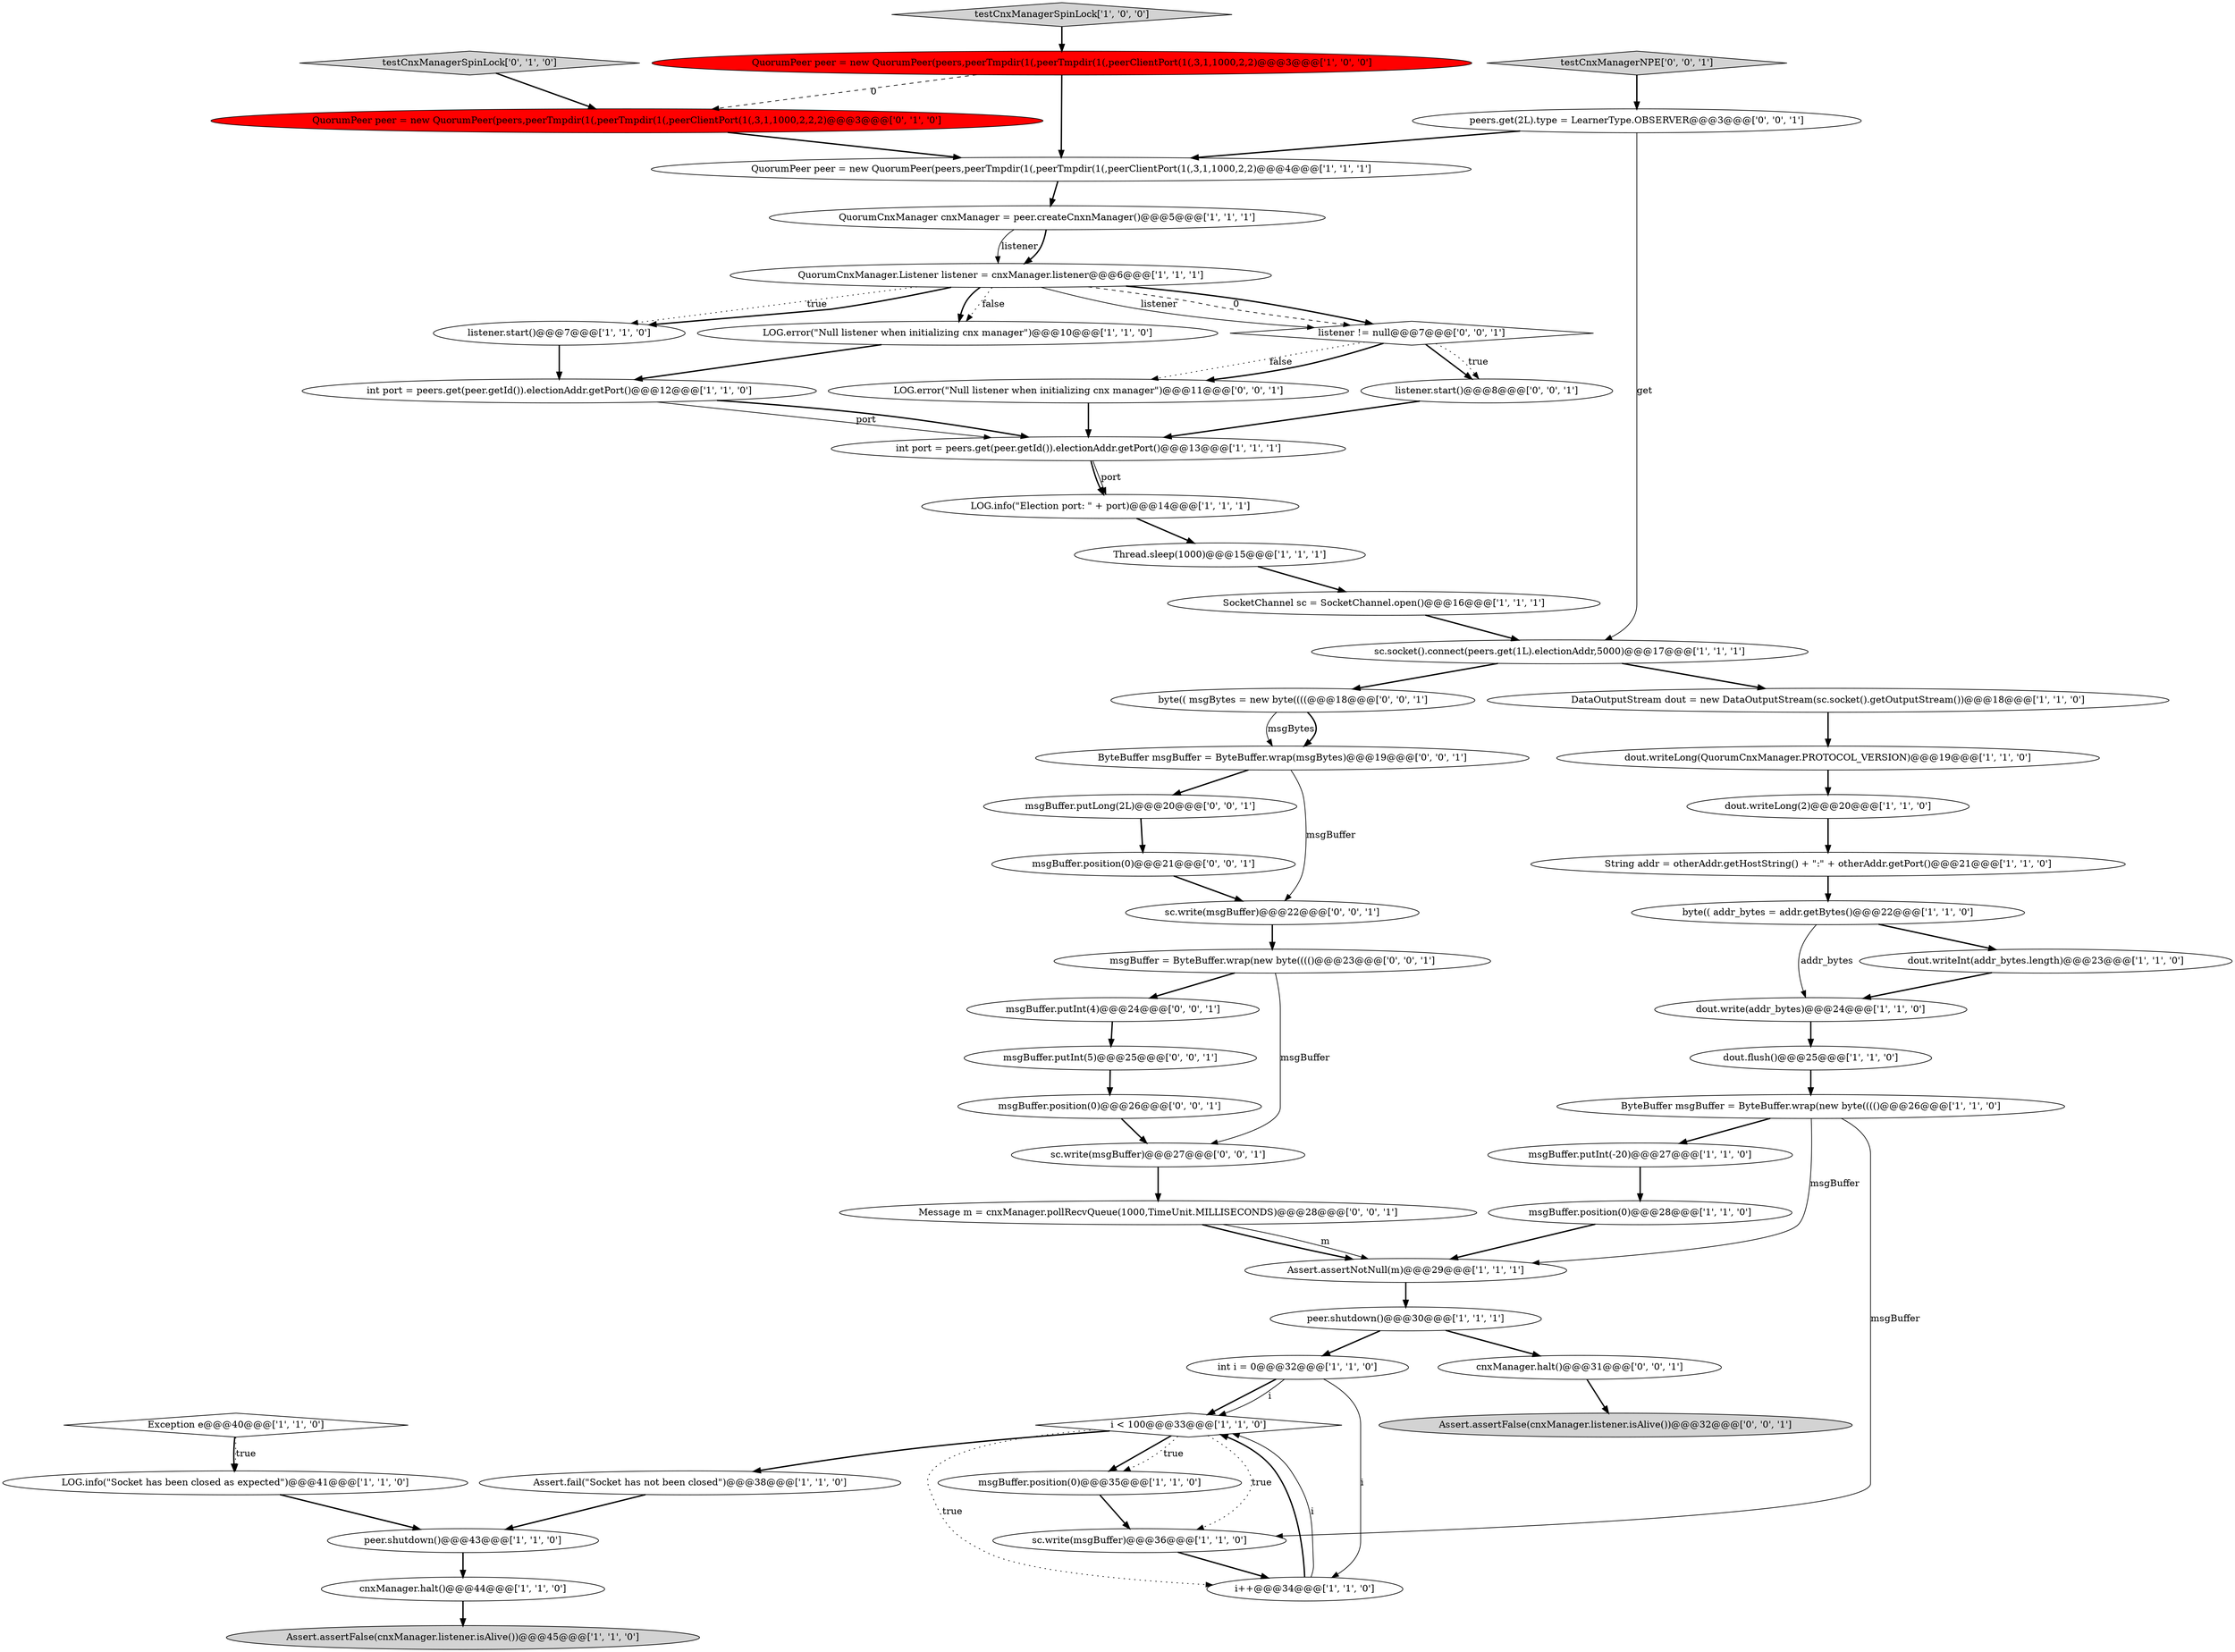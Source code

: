 digraph {
43 [style = filled, label = "msgBuffer.putInt(4)@@@24@@@['0', '0', '1']", fillcolor = white, shape = ellipse image = "AAA0AAABBB3BBB"];
8 [style = filled, label = "int i = 0@@@32@@@['1', '1', '0']", fillcolor = white, shape = ellipse image = "AAA0AAABBB1BBB"];
5 [style = filled, label = "dout.writeLong(2)@@@20@@@['1', '1', '0']", fillcolor = white, shape = ellipse image = "AAA0AAABBB1BBB"];
55 [style = filled, label = "msgBuffer.putLong(2L)@@@20@@@['0', '0', '1']", fillcolor = white, shape = ellipse image = "AAA0AAABBB3BBB"];
10 [style = filled, label = "QuorumCnxManager.Listener listener = cnxManager.listener@@@6@@@['1', '1', '1']", fillcolor = white, shape = ellipse image = "AAA0AAABBB1BBB"];
15 [style = filled, label = "cnxManager.halt()@@@44@@@['1', '1', '0']", fillcolor = white, shape = ellipse image = "AAA0AAABBB1BBB"];
35 [style = filled, label = "LOG.info(\"Socket has been closed as expected\")@@@41@@@['1', '1', '0']", fillcolor = white, shape = ellipse image = "AAA0AAABBB1BBB"];
28 [style = filled, label = "listener.start()@@@7@@@['1', '1', '0']", fillcolor = white, shape = ellipse image = "AAA0AAABBB1BBB"];
52 [style = filled, label = "cnxManager.halt()@@@31@@@['0', '0', '1']", fillcolor = white, shape = ellipse image = "AAA0AAABBB3BBB"];
11 [style = filled, label = "peer.shutdown()@@@43@@@['1', '1', '0']", fillcolor = white, shape = ellipse image = "AAA0AAABBB1BBB"];
42 [style = filled, label = "msgBuffer = ByteBuffer.wrap(new byte(((()@@@23@@@['0', '0', '1']", fillcolor = white, shape = ellipse image = "AAA0AAABBB3BBB"];
44 [style = filled, label = "sc.write(msgBuffer)@@@27@@@['0', '0', '1']", fillcolor = white, shape = ellipse image = "AAA0AAABBB3BBB"];
25 [style = filled, label = "Assert.assertFalse(cnxManager.listener.isAlive())@@@45@@@['1', '1', '0']", fillcolor = lightgray, shape = ellipse image = "AAA0AAABBB1BBB"];
47 [style = filled, label = "byte(( msgBytes = new byte((((@@@18@@@['0', '0', '1']", fillcolor = white, shape = ellipse image = "AAA0AAABBB3BBB"];
17 [style = filled, label = "Thread.sleep(1000)@@@15@@@['1', '1', '1']", fillcolor = white, shape = ellipse image = "AAA0AAABBB1BBB"];
4 [style = filled, label = "int port = peers.get(peer.getId()).electionAddr.getPort()@@@12@@@['1', '1', '0']", fillcolor = white, shape = ellipse image = "AAA0AAABBB1BBB"];
27 [style = filled, label = "byte(( addr_bytes = addr.getBytes()@@@22@@@['1', '1', '0']", fillcolor = white, shape = ellipse image = "AAA0AAABBB1BBB"];
22 [style = filled, label = "sc.socket().connect(peers.get(1L).electionAddr,5000)@@@17@@@['1', '1', '1']", fillcolor = white, shape = ellipse image = "AAA0AAABBB1BBB"];
24 [style = filled, label = "LOG.info(\"Election port: \" + port)@@@14@@@['1', '1', '1']", fillcolor = white, shape = ellipse image = "AAA0AAABBB1BBB"];
34 [style = filled, label = "LOG.error(\"Null listener when initializing cnx manager\")@@@10@@@['1', '1', '0']", fillcolor = white, shape = ellipse image = "AAA0AAABBB1BBB"];
18 [style = filled, label = "i < 100@@@33@@@['1', '1', '0']", fillcolor = white, shape = diamond image = "AAA0AAABBB1BBB"];
9 [style = filled, label = "Assert.fail(\"Socket has not been closed\")@@@38@@@['1', '1', '0']", fillcolor = white, shape = ellipse image = "AAA0AAABBB1BBB"];
37 [style = filled, label = "QuorumPeer peer = new QuorumPeer(peers,peerTmpdir(1(,peerTmpdir(1(,peerClientPort(1(,3,1,1000,2,2,2)@@@3@@@['0', '1', '0']", fillcolor = red, shape = ellipse image = "AAA1AAABBB2BBB"];
38 [style = filled, label = "testCnxManagerSpinLock['0', '1', '0']", fillcolor = lightgray, shape = diamond image = "AAA0AAABBB2BBB"];
41 [style = filled, label = "msgBuffer.position(0)@@@21@@@['0', '0', '1']", fillcolor = white, shape = ellipse image = "AAA0AAABBB3BBB"];
33 [style = filled, label = "QuorumCnxManager cnxManager = peer.createCnxnManager()@@@5@@@['1', '1', '1']", fillcolor = white, shape = ellipse image = "AAA0AAABBB1BBB"];
7 [style = filled, label = "DataOutputStream dout = new DataOutputStream(sc.socket().getOutputStream())@@@18@@@['1', '1', '0']", fillcolor = white, shape = ellipse image = "AAA0AAABBB1BBB"];
21 [style = filled, label = "QuorumPeer peer = new QuorumPeer(peers,peerTmpdir(1(,peerTmpdir(1(,peerClientPort(1(,3,1,1000,2,2)@@@4@@@['1', '1', '1']", fillcolor = white, shape = ellipse image = "AAA0AAABBB1BBB"];
48 [style = filled, label = "Message m = cnxManager.pollRecvQueue(1000,TimeUnit.MILLISECONDS)@@@28@@@['0', '0', '1']", fillcolor = white, shape = ellipse image = "AAA0AAABBB3BBB"];
3 [style = filled, label = "dout.writeLong(QuorumCnxManager.PROTOCOL_VERSION)@@@19@@@['1', '1', '0']", fillcolor = white, shape = ellipse image = "AAA0AAABBB1BBB"];
54 [style = filled, label = "Assert.assertFalse(cnxManager.listener.isAlive())@@@32@@@['0', '0', '1']", fillcolor = lightgray, shape = ellipse image = "AAA0AAABBB3BBB"];
26 [style = filled, label = "int port = peers.get(peer.getId()).electionAddr.getPort()@@@13@@@['1', '1', '1']", fillcolor = white, shape = ellipse image = "AAA0AAABBB1BBB"];
39 [style = filled, label = "ByteBuffer msgBuffer = ByteBuffer.wrap(msgBytes)@@@19@@@['0', '0', '1']", fillcolor = white, shape = ellipse image = "AAA0AAABBB3BBB"];
31 [style = filled, label = "dout.write(addr_bytes)@@@24@@@['1', '1', '0']", fillcolor = white, shape = ellipse image = "AAA0AAABBB1BBB"];
14 [style = filled, label = "SocketChannel sc = SocketChannel.open()@@@16@@@['1', '1', '1']", fillcolor = white, shape = ellipse image = "AAA0AAABBB1BBB"];
53 [style = filled, label = "LOG.error(\"Null listener when initializing cnx manager\")@@@11@@@['0', '0', '1']", fillcolor = white, shape = ellipse image = "AAA0AAABBB3BBB"];
45 [style = filled, label = "peers.get(2L).type = LearnerType.OBSERVER@@@3@@@['0', '0', '1']", fillcolor = white, shape = ellipse image = "AAA0AAABBB3BBB"];
29 [style = filled, label = "Exception e@@@40@@@['1', '1', '0']", fillcolor = white, shape = diamond image = "AAA0AAABBB1BBB"];
0 [style = filled, label = "dout.writeInt(addr_bytes.length)@@@23@@@['1', '1', '0']", fillcolor = white, shape = ellipse image = "AAA0AAABBB1BBB"];
19 [style = filled, label = "i++@@@34@@@['1', '1', '0']", fillcolor = white, shape = ellipse image = "AAA0AAABBB1BBB"];
40 [style = filled, label = "sc.write(msgBuffer)@@@22@@@['0', '0', '1']", fillcolor = white, shape = ellipse image = "AAA0AAABBB3BBB"];
50 [style = filled, label = "listener.start()@@@8@@@['0', '0', '1']", fillcolor = white, shape = ellipse image = "AAA0AAABBB3BBB"];
30 [style = filled, label = "msgBuffer.position(0)@@@35@@@['1', '1', '0']", fillcolor = white, shape = ellipse image = "AAA0AAABBB1BBB"];
36 [style = filled, label = "String addr = otherAddr.getHostString() + \":\" + otherAddr.getPort()@@@21@@@['1', '1', '0']", fillcolor = white, shape = ellipse image = "AAA0AAABBB1BBB"];
49 [style = filled, label = "testCnxManagerNPE['0', '0', '1']", fillcolor = lightgray, shape = diamond image = "AAA0AAABBB3BBB"];
46 [style = filled, label = "listener != null@@@7@@@['0', '0', '1']", fillcolor = white, shape = diamond image = "AAA0AAABBB3BBB"];
2 [style = filled, label = "testCnxManagerSpinLock['1', '0', '0']", fillcolor = lightgray, shape = diamond image = "AAA0AAABBB1BBB"];
23 [style = filled, label = "QuorumPeer peer = new QuorumPeer(peers,peerTmpdir(1(,peerTmpdir(1(,peerClientPort(1(,3,1,1000,2,2)@@@3@@@['1', '0', '0']", fillcolor = red, shape = ellipse image = "AAA1AAABBB1BBB"];
12 [style = filled, label = "msgBuffer.putInt(-20)@@@27@@@['1', '1', '0']", fillcolor = white, shape = ellipse image = "AAA0AAABBB1BBB"];
51 [style = filled, label = "msgBuffer.position(0)@@@26@@@['0', '0', '1']", fillcolor = white, shape = ellipse image = "AAA0AAABBB3BBB"];
6 [style = filled, label = "ByteBuffer msgBuffer = ByteBuffer.wrap(new byte(((()@@@26@@@['1', '1', '0']", fillcolor = white, shape = ellipse image = "AAA0AAABBB1BBB"];
13 [style = filled, label = "msgBuffer.position(0)@@@28@@@['1', '1', '0']", fillcolor = white, shape = ellipse image = "AAA0AAABBB1BBB"];
56 [style = filled, label = "msgBuffer.putInt(5)@@@25@@@['0', '0', '1']", fillcolor = white, shape = ellipse image = "AAA0AAABBB3BBB"];
16 [style = filled, label = "Assert.assertNotNull(m)@@@29@@@['1', '1', '1']", fillcolor = white, shape = ellipse image = "AAA0AAABBB1BBB"];
20 [style = filled, label = "sc.write(msgBuffer)@@@36@@@['1', '1', '0']", fillcolor = white, shape = ellipse image = "AAA0AAABBB1BBB"];
1 [style = filled, label = "dout.flush()@@@25@@@['1', '1', '0']", fillcolor = white, shape = ellipse image = "AAA0AAABBB1BBB"];
32 [style = filled, label = "peer.shutdown()@@@30@@@['1', '1', '1']", fillcolor = white, shape = ellipse image = "AAA0AAABBB1BBB"];
9->11 [style = bold, label=""];
32->52 [style = bold, label=""];
30->20 [style = bold, label=""];
15->25 [style = bold, label=""];
18->30 [style = bold, label=""];
31->1 [style = bold, label=""];
18->20 [style = dotted, label="true"];
2->23 [style = bold, label=""];
3->5 [style = bold, label=""];
4->26 [style = solid, label="port"];
17->14 [style = bold, label=""];
22->47 [style = bold, label=""];
24->17 [style = bold, label=""];
46->50 [style = bold, label=""];
5->36 [style = bold, label=""];
19->18 [style = bold, label=""];
55->41 [style = bold, label=""];
27->0 [style = bold, label=""];
47->39 [style = solid, label="msgBytes"];
45->22 [style = solid, label="get"];
8->18 [style = bold, label=""];
46->53 [style = dotted, label="false"];
10->46 [style = solid, label="listener"];
14->22 [style = bold, label=""];
37->21 [style = bold, label=""];
51->44 [style = bold, label=""];
16->32 [style = bold, label=""];
47->39 [style = bold, label=""];
26->24 [style = bold, label=""];
22->7 [style = bold, label=""];
13->16 [style = bold, label=""];
56->51 [style = bold, label=""];
10->34 [style = bold, label=""];
38->37 [style = bold, label=""];
6->16 [style = solid, label="msgBuffer"];
48->16 [style = bold, label=""];
18->9 [style = bold, label=""];
8->19 [style = solid, label="i"];
45->21 [style = bold, label=""];
29->35 [style = bold, label=""];
20->19 [style = bold, label=""];
52->54 [style = bold, label=""];
0->31 [style = bold, label=""];
49->45 [style = bold, label=""];
33->10 [style = solid, label="listener"];
10->28 [style = dotted, label="true"];
18->19 [style = dotted, label="true"];
27->31 [style = solid, label="addr_bytes"];
23->37 [style = dashed, label="0"];
10->46 [style = dashed, label="0"];
12->13 [style = bold, label=""];
26->24 [style = solid, label="port"];
32->8 [style = bold, label=""];
1->6 [style = bold, label=""];
41->40 [style = bold, label=""];
19->18 [style = solid, label="i"];
46->50 [style = dotted, label="true"];
53->26 [style = bold, label=""];
48->16 [style = solid, label="m"];
6->12 [style = bold, label=""];
50->26 [style = bold, label=""];
10->28 [style = bold, label=""];
42->43 [style = bold, label=""];
39->55 [style = bold, label=""];
8->18 [style = solid, label="i"];
21->33 [style = bold, label=""];
46->53 [style = bold, label=""];
10->46 [style = bold, label=""];
4->26 [style = bold, label=""];
33->10 [style = bold, label=""];
42->44 [style = solid, label="msgBuffer"];
7->3 [style = bold, label=""];
11->15 [style = bold, label=""];
6->20 [style = solid, label="msgBuffer"];
36->27 [style = bold, label=""];
23->21 [style = bold, label=""];
44->48 [style = bold, label=""];
35->11 [style = bold, label=""];
34->4 [style = bold, label=""];
10->34 [style = dotted, label="false"];
40->42 [style = bold, label=""];
29->35 [style = dotted, label="true"];
43->56 [style = bold, label=""];
39->40 [style = solid, label="msgBuffer"];
28->4 [style = bold, label=""];
18->30 [style = dotted, label="true"];
}
